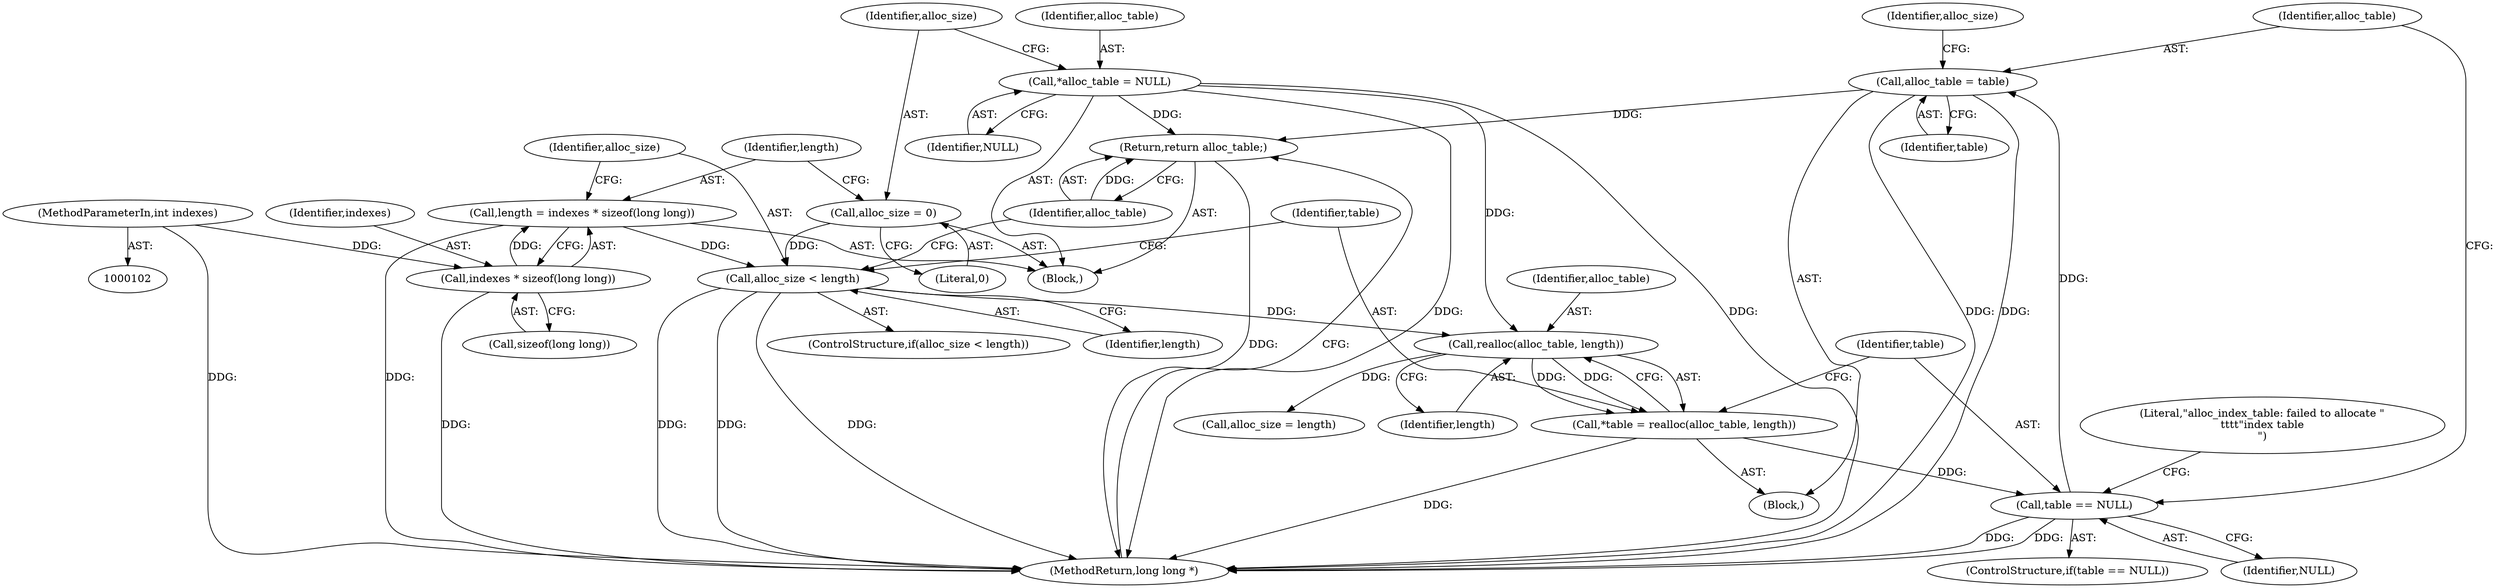 digraph "0_squashfs-tools_f95864afe8833fe3ad782d714b41378e860977b1_2@pointer" {
"1000137" [label="(Call,alloc_table = table)"];
"1000132" [label="(Call,table == NULL)"];
"1000126" [label="(Call,*table = realloc(alloc_table, length))"];
"1000128" [label="(Call,realloc(alloc_table, length))"];
"1000106" [label="(Call,*alloc_table = NULL)"];
"1000121" [label="(Call,alloc_size < length)"];
"1000110" [label="(Call,alloc_size = 0)"];
"1000114" [label="(Call,length = indexes * sizeof(long long))"];
"1000116" [label="(Call,indexes * sizeof(long long))"];
"1000103" [label="(MethodParameterIn,int indexes)"];
"1000143" [label="(Return,return alloc_table;)"];
"1000136" [label="(Literal,\"alloc_index_table: failed to allocate \"\n\t\t\t\t\"index table\n\")"];
"1000120" [label="(ControlStructure,if(alloc_size < length))"];
"1000103" [label="(MethodParameterIn,int indexes)"];
"1000127" [label="(Identifier,table)"];
"1000123" [label="(Identifier,length)"];
"1000145" [label="(MethodReturn,long long *)"];
"1000134" [label="(Identifier,NULL)"];
"1000130" [label="(Identifier,length)"];
"1000108" [label="(Identifier,NULL)"];
"1000137" [label="(Call,alloc_table = table)"];
"1000111" [label="(Identifier,alloc_size)"];
"1000126" [label="(Call,*table = realloc(alloc_table, length))"];
"1000138" [label="(Identifier,alloc_table)"];
"1000133" [label="(Identifier,table)"];
"1000143" [label="(Return,return alloc_table;)"];
"1000116" [label="(Call,indexes * sizeof(long long))"];
"1000131" [label="(ControlStructure,if(table == NULL))"];
"1000132" [label="(Call,table == NULL)"];
"1000129" [label="(Identifier,alloc_table)"];
"1000106" [label="(Call,*alloc_table = NULL)"];
"1000144" [label="(Identifier,alloc_table)"];
"1000139" [label="(Identifier,table)"];
"1000112" [label="(Literal,0)"];
"1000124" [label="(Block,)"];
"1000107" [label="(Identifier,alloc_table)"];
"1000128" [label="(Call,realloc(alloc_table, length))"];
"1000110" [label="(Call,alloc_size = 0)"];
"1000115" [label="(Identifier,length)"];
"1000117" [label="(Identifier,indexes)"];
"1000104" [label="(Block,)"];
"1000122" [label="(Identifier,alloc_size)"];
"1000140" [label="(Call,alloc_size = length)"];
"1000121" [label="(Call,alloc_size < length)"];
"1000141" [label="(Identifier,alloc_size)"];
"1000114" [label="(Call,length = indexes * sizeof(long long))"];
"1000118" [label="(Call,sizeof(long long))"];
"1000137" -> "1000124"  [label="AST: "];
"1000137" -> "1000139"  [label="CFG: "];
"1000138" -> "1000137"  [label="AST: "];
"1000139" -> "1000137"  [label="AST: "];
"1000141" -> "1000137"  [label="CFG: "];
"1000137" -> "1000145"  [label="DDG: "];
"1000137" -> "1000145"  [label="DDG: "];
"1000132" -> "1000137"  [label="DDG: "];
"1000137" -> "1000143"  [label="DDG: "];
"1000132" -> "1000131"  [label="AST: "];
"1000132" -> "1000134"  [label="CFG: "];
"1000133" -> "1000132"  [label="AST: "];
"1000134" -> "1000132"  [label="AST: "];
"1000136" -> "1000132"  [label="CFG: "];
"1000138" -> "1000132"  [label="CFG: "];
"1000132" -> "1000145"  [label="DDG: "];
"1000132" -> "1000145"  [label="DDG: "];
"1000126" -> "1000132"  [label="DDG: "];
"1000126" -> "1000124"  [label="AST: "];
"1000126" -> "1000128"  [label="CFG: "];
"1000127" -> "1000126"  [label="AST: "];
"1000128" -> "1000126"  [label="AST: "];
"1000133" -> "1000126"  [label="CFG: "];
"1000126" -> "1000145"  [label="DDG: "];
"1000128" -> "1000126"  [label="DDG: "];
"1000128" -> "1000126"  [label="DDG: "];
"1000128" -> "1000130"  [label="CFG: "];
"1000129" -> "1000128"  [label="AST: "];
"1000130" -> "1000128"  [label="AST: "];
"1000106" -> "1000128"  [label="DDG: "];
"1000121" -> "1000128"  [label="DDG: "];
"1000128" -> "1000140"  [label="DDG: "];
"1000106" -> "1000104"  [label="AST: "];
"1000106" -> "1000108"  [label="CFG: "];
"1000107" -> "1000106"  [label="AST: "];
"1000108" -> "1000106"  [label="AST: "];
"1000111" -> "1000106"  [label="CFG: "];
"1000106" -> "1000145"  [label="DDG: "];
"1000106" -> "1000145"  [label="DDG: "];
"1000106" -> "1000143"  [label="DDG: "];
"1000121" -> "1000120"  [label="AST: "];
"1000121" -> "1000123"  [label="CFG: "];
"1000122" -> "1000121"  [label="AST: "];
"1000123" -> "1000121"  [label="AST: "];
"1000127" -> "1000121"  [label="CFG: "];
"1000144" -> "1000121"  [label="CFG: "];
"1000121" -> "1000145"  [label="DDG: "];
"1000121" -> "1000145"  [label="DDG: "];
"1000121" -> "1000145"  [label="DDG: "];
"1000110" -> "1000121"  [label="DDG: "];
"1000114" -> "1000121"  [label="DDG: "];
"1000110" -> "1000104"  [label="AST: "];
"1000110" -> "1000112"  [label="CFG: "];
"1000111" -> "1000110"  [label="AST: "];
"1000112" -> "1000110"  [label="AST: "];
"1000115" -> "1000110"  [label="CFG: "];
"1000114" -> "1000104"  [label="AST: "];
"1000114" -> "1000116"  [label="CFG: "];
"1000115" -> "1000114"  [label="AST: "];
"1000116" -> "1000114"  [label="AST: "];
"1000122" -> "1000114"  [label="CFG: "];
"1000114" -> "1000145"  [label="DDG: "];
"1000116" -> "1000114"  [label="DDG: "];
"1000116" -> "1000118"  [label="CFG: "];
"1000117" -> "1000116"  [label="AST: "];
"1000118" -> "1000116"  [label="AST: "];
"1000116" -> "1000145"  [label="DDG: "];
"1000103" -> "1000116"  [label="DDG: "];
"1000103" -> "1000102"  [label="AST: "];
"1000103" -> "1000145"  [label="DDG: "];
"1000143" -> "1000104"  [label="AST: "];
"1000143" -> "1000144"  [label="CFG: "];
"1000144" -> "1000143"  [label="AST: "];
"1000145" -> "1000143"  [label="CFG: "];
"1000143" -> "1000145"  [label="DDG: "];
"1000144" -> "1000143"  [label="DDG: "];
}
